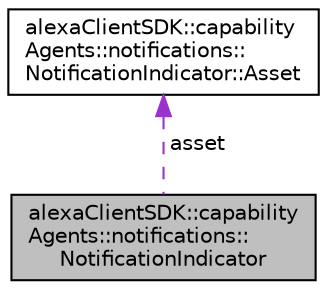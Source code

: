 digraph "alexaClientSDK::capabilityAgents::notifications::NotificationIndicator"
{
  edge [fontname="Helvetica",fontsize="10",labelfontname="Helvetica",labelfontsize="10"];
  node [fontname="Helvetica",fontsize="10",shape=record];
  Node1 [label="alexaClientSDK::capability\lAgents::notifications::\lNotificationIndicator",height=0.2,width=0.4,color="black", fillcolor="grey75", style="filled", fontcolor="black"];
  Node2 -> Node1 [dir="back",color="darkorchid3",fontsize="10",style="dashed",label=" asset" ,fontname="Helvetica"];
  Node2 [label="alexaClientSDK::capability\lAgents::notifications::\lNotificationIndicator::Asset",height=0.2,width=0.4,color="black", fillcolor="white", style="filled",URL="$structalexa_client_s_d_k_1_1capability_agents_1_1notifications_1_1_notification_indicator_1_1_asset.html"];
}
